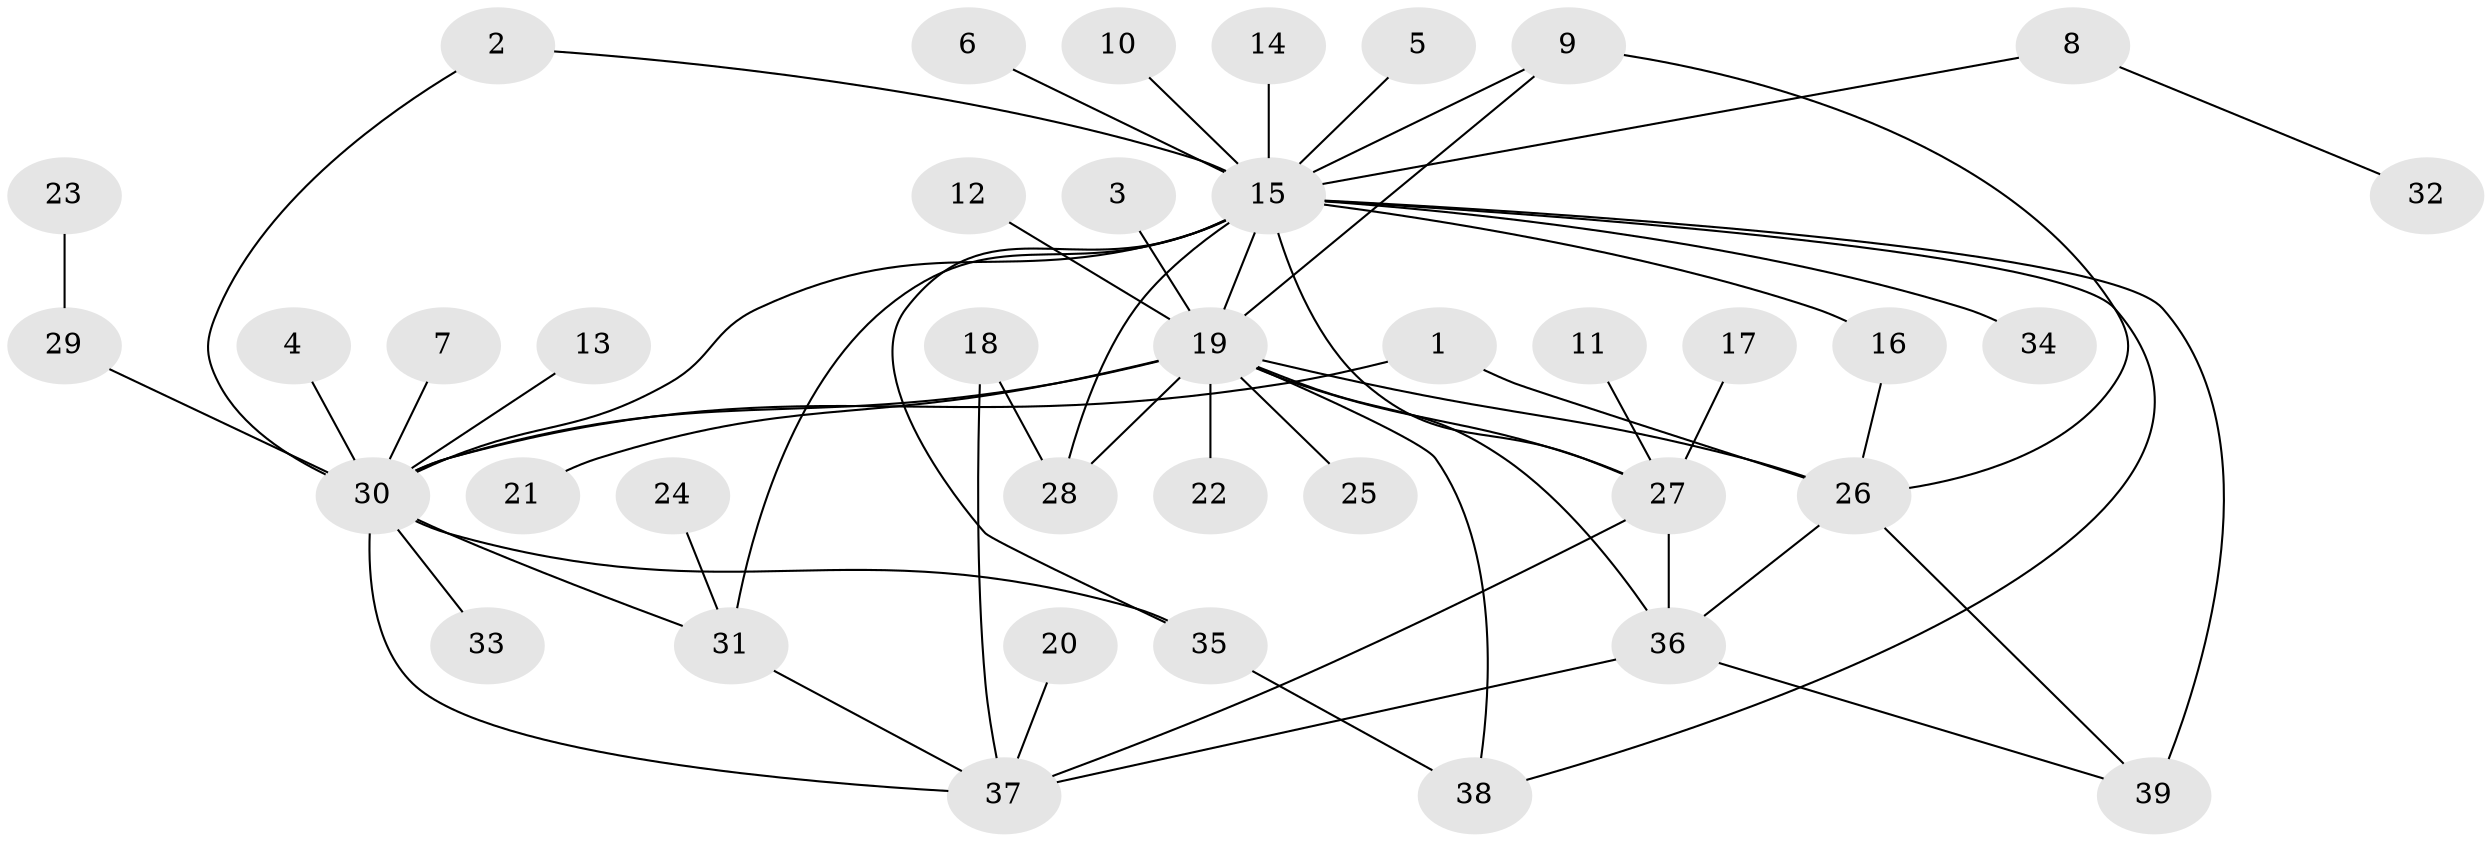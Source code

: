 // original degree distribution, {7: 0.03896103896103896, 16: 0.012987012987012988, 9: 0.03896103896103896, 20: 0.012987012987012988, 2: 0.23376623376623376, 1: 0.4805194805194805, 4: 0.06493506493506493, 3: 0.09090909090909091, 5: 0.025974025974025976}
// Generated by graph-tools (version 1.1) at 2025/50/03/09/25 03:50:01]
// undirected, 39 vertices, 58 edges
graph export_dot {
graph [start="1"]
  node [color=gray90,style=filled];
  1;
  2;
  3;
  4;
  5;
  6;
  7;
  8;
  9;
  10;
  11;
  12;
  13;
  14;
  15;
  16;
  17;
  18;
  19;
  20;
  21;
  22;
  23;
  24;
  25;
  26;
  27;
  28;
  29;
  30;
  31;
  32;
  33;
  34;
  35;
  36;
  37;
  38;
  39;
  1 -- 26 [weight=1.0];
  1 -- 30 [weight=1.0];
  2 -- 15 [weight=1.0];
  2 -- 30 [weight=1.0];
  3 -- 19 [weight=1.0];
  4 -- 30 [weight=1.0];
  5 -- 15 [weight=1.0];
  6 -- 15 [weight=1.0];
  7 -- 30 [weight=1.0];
  8 -- 15 [weight=1.0];
  8 -- 32 [weight=1.0];
  9 -- 15 [weight=1.0];
  9 -- 19 [weight=1.0];
  9 -- 26 [weight=1.0];
  10 -- 15 [weight=1.0];
  11 -- 27 [weight=1.0];
  12 -- 19 [weight=1.0];
  13 -- 30 [weight=1.0];
  14 -- 15 [weight=1.0];
  15 -- 16 [weight=1.0];
  15 -- 19 [weight=1.0];
  15 -- 27 [weight=1.0];
  15 -- 28 [weight=1.0];
  15 -- 30 [weight=3.0];
  15 -- 31 [weight=1.0];
  15 -- 34 [weight=1.0];
  15 -- 35 [weight=1.0];
  15 -- 38 [weight=1.0];
  15 -- 39 [weight=1.0];
  16 -- 26 [weight=1.0];
  17 -- 27 [weight=1.0];
  18 -- 28 [weight=1.0];
  18 -- 37 [weight=1.0];
  19 -- 21 [weight=1.0];
  19 -- 22 [weight=1.0];
  19 -- 25 [weight=1.0];
  19 -- 26 [weight=1.0];
  19 -- 27 [weight=1.0];
  19 -- 28 [weight=1.0];
  19 -- 30 [weight=1.0];
  19 -- 36 [weight=1.0];
  19 -- 38 [weight=2.0];
  20 -- 37 [weight=1.0];
  23 -- 29 [weight=1.0];
  24 -- 31 [weight=1.0];
  26 -- 36 [weight=1.0];
  26 -- 39 [weight=1.0];
  27 -- 36 [weight=1.0];
  27 -- 37 [weight=1.0];
  29 -- 30 [weight=1.0];
  30 -- 31 [weight=1.0];
  30 -- 33 [weight=1.0];
  30 -- 35 [weight=2.0];
  30 -- 37 [weight=1.0];
  31 -- 37 [weight=1.0];
  35 -- 38 [weight=1.0];
  36 -- 37 [weight=1.0];
  36 -- 39 [weight=1.0];
}
